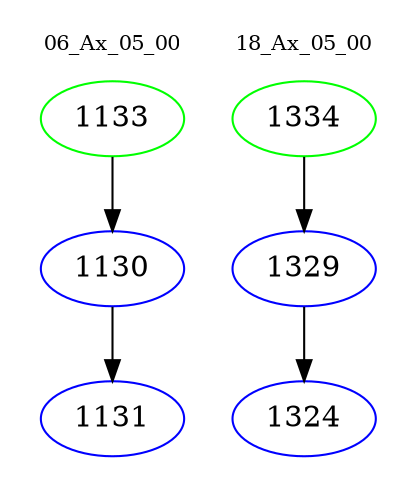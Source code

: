 digraph{
subgraph cluster_0 {
color = white
label = "06_Ax_05_00";
fontsize=10;
T0_1133 [label="1133", color="green"]
T0_1133 -> T0_1130 [color="black"]
T0_1130 [label="1130", color="blue"]
T0_1130 -> T0_1131 [color="black"]
T0_1131 [label="1131", color="blue"]
}
subgraph cluster_1 {
color = white
label = "18_Ax_05_00";
fontsize=10;
T1_1334 [label="1334", color="green"]
T1_1334 -> T1_1329 [color="black"]
T1_1329 [label="1329", color="blue"]
T1_1329 -> T1_1324 [color="black"]
T1_1324 [label="1324", color="blue"]
}
}
